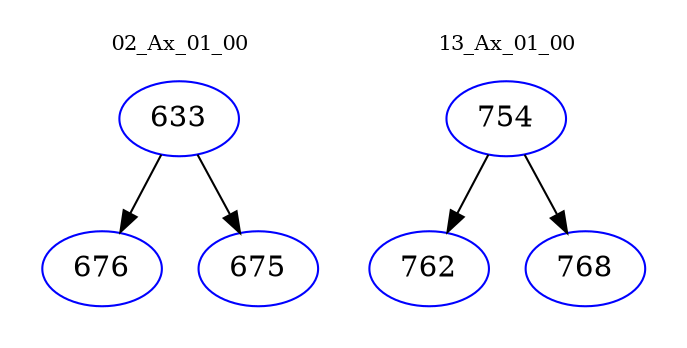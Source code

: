 digraph{
subgraph cluster_0 {
color = white
label = "02_Ax_01_00";
fontsize=10;
T0_633 [label="633", color="blue"]
T0_633 -> T0_676 [color="black"]
T0_676 [label="676", color="blue"]
T0_633 -> T0_675 [color="black"]
T0_675 [label="675", color="blue"]
}
subgraph cluster_1 {
color = white
label = "13_Ax_01_00";
fontsize=10;
T1_754 [label="754", color="blue"]
T1_754 -> T1_762 [color="black"]
T1_762 [label="762", color="blue"]
T1_754 -> T1_768 [color="black"]
T1_768 [label="768", color="blue"]
}
}
